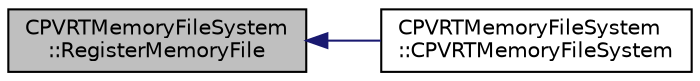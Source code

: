 digraph "CPVRTMemoryFileSystem::RegisterMemoryFile"
{
  edge [fontname="Helvetica",fontsize="10",labelfontname="Helvetica",labelfontsize="10"];
  node [fontname="Helvetica",fontsize="10",shape=record];
  rankdir="LR";
  Node1 [label="CPVRTMemoryFileSystem\l::RegisterMemoryFile",height=0.2,width=0.4,color="black", fillcolor="grey75", style="filled", fontcolor="black"];
  Node1 -> Node2 [dir="back",color="midnightblue",fontsize="10",style="solid",fontname="Helvetica"];
  Node2 [label="CPVRTMemoryFileSystem\l::CPVRTMemoryFileSystem",height=0.2,width=0.4,color="black", fillcolor="white", style="filled",URL="$class_c_p_v_r_t_memory_file_system.html#a7a4dc2115292678d32102bc17143b2f7",tooltip="Constructor. Creates a CPVRTMemoryFileSystem object based on the parameters supplied. "];
}
